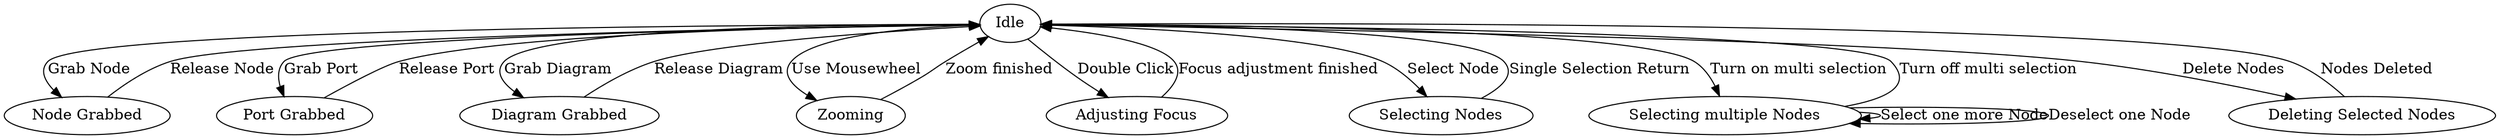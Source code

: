 digraph {
    "Idle" -> "Node Grabbed" [ label = "Grab Node" ]
    "Node Grabbed" -> "Idle" [ label = "Release Node" ]

    "Idle" -> "Port Grabbed" [ label = "Grab Port" ]
    "Port Grabbed" -> "Idle" [ label = "Release Port" ]

    "Idle" -> "Diagram Grabbed" [ label = "Grab Diagram" ]
    "Diagram Grabbed" -> "Idle" [ label = "Release Diagram" ]

    "Idle" -> "Zooming" [ label = "Use Mousewheel" ]
    "Zooming" -> "Idle" [ label = "Zoom finished" ]

    "Idle" -> "Adjusting Focus" [ label = "Double Click" ]
    "Adjusting Focus" -> "Idle" [ label = "Focus adjustment finished" ]

    "Idle" -> "Selecting Nodes" [ label = "Select Node" ]
    "Selecting Nodes" -> "Idle" [ label = "Single Selection Return" ]

    "Idle" -> "Selecting multiple Nodes" [ label = "Turn on multi selection" ]
    "Selecting multiple Nodes" -> "Selecting multiple Nodes" [ label = "Select one more Node" ]
    "Selecting multiple Nodes" -> "Selecting multiple Nodes" [ label = "Deselect one Node" ]
    "Selecting multiple Nodes" -> "Idle" [ label = "Turn off multi selection" ]

    "Idle" -> "Deleting Selected Nodes" [ label = "Delete Nodes" ]
    "Deleting Selected Nodes" -> "Idle" [ label = "Nodes Deleted" ]
}
